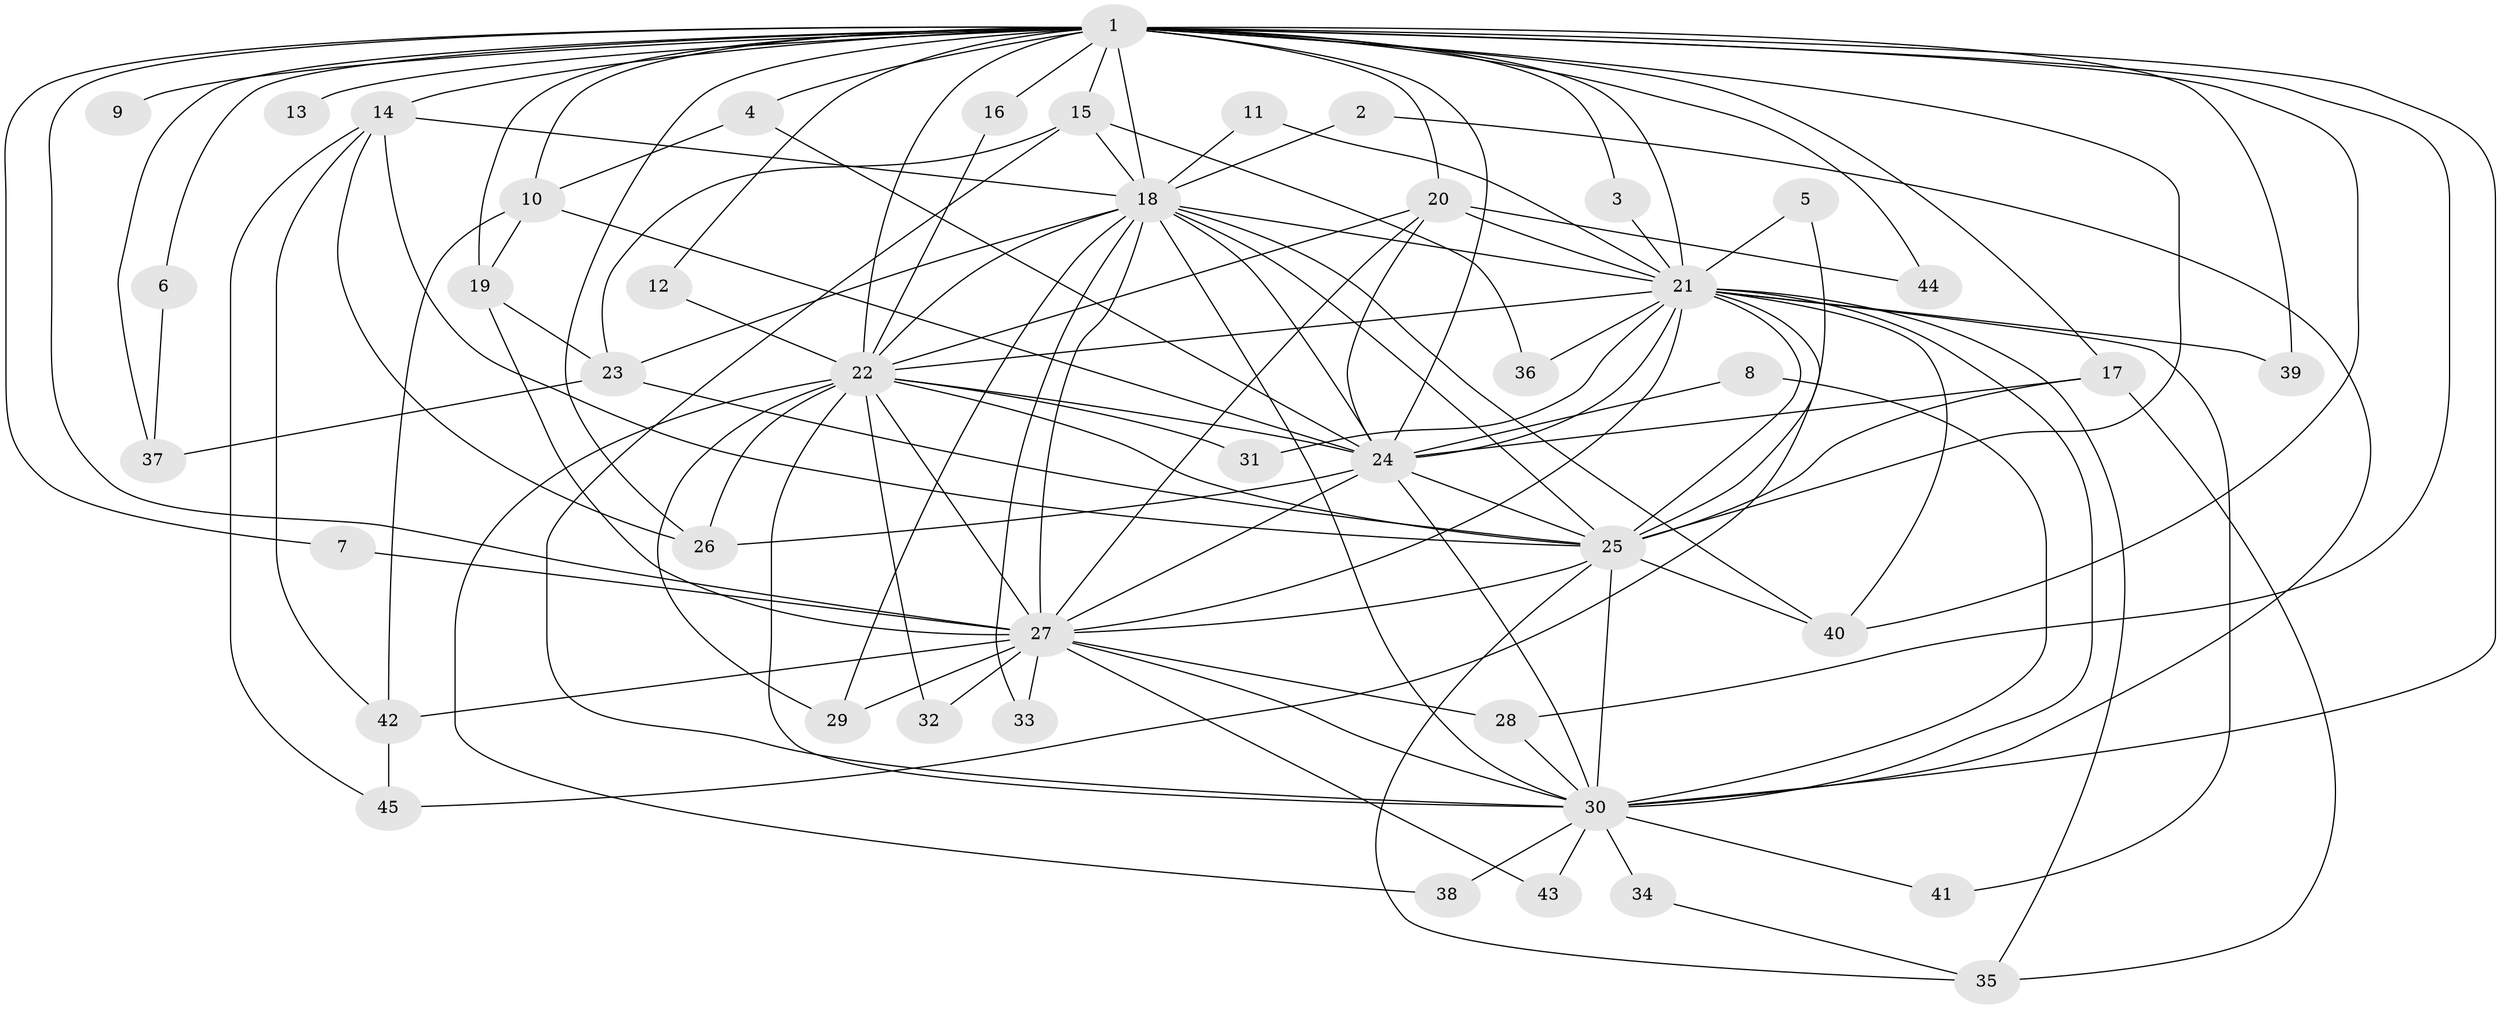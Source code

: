 // original degree distribution, {11: 0.011111111111111112, 27: 0.011111111111111112, 25: 0.011111111111111112, 17: 0.022222222222222223, 18: 0.011111111111111112, 20: 0.022222222222222223, 23: 0.011111111111111112, 16: 0.011111111111111112, 4: 0.17777777777777778, 2: 0.5111111111111111, 5: 0.011111111111111112, 3: 0.17777777777777778, 7: 0.011111111111111112}
// Generated by graph-tools (version 1.1) at 2025/25/03/09/25 03:25:49]
// undirected, 45 vertices, 119 edges
graph export_dot {
graph [start="1"]
  node [color=gray90,style=filled];
  1;
  2;
  3;
  4;
  5;
  6;
  7;
  8;
  9;
  10;
  11;
  12;
  13;
  14;
  15;
  16;
  17;
  18;
  19;
  20;
  21;
  22;
  23;
  24;
  25;
  26;
  27;
  28;
  29;
  30;
  31;
  32;
  33;
  34;
  35;
  36;
  37;
  38;
  39;
  40;
  41;
  42;
  43;
  44;
  45;
  1 -- 3 [weight=1.0];
  1 -- 4 [weight=1.0];
  1 -- 6 [weight=1.0];
  1 -- 7 [weight=1.0];
  1 -- 9 [weight=2.0];
  1 -- 10 [weight=1.0];
  1 -- 12 [weight=1.0];
  1 -- 13 [weight=2.0];
  1 -- 14 [weight=1.0];
  1 -- 15 [weight=1.0];
  1 -- 16 [weight=2.0];
  1 -- 17 [weight=1.0];
  1 -- 18 [weight=4.0];
  1 -- 19 [weight=1.0];
  1 -- 20 [weight=1.0];
  1 -- 21 [weight=4.0];
  1 -- 22 [weight=4.0];
  1 -- 24 [weight=3.0];
  1 -- 25 [weight=4.0];
  1 -- 26 [weight=1.0];
  1 -- 27 [weight=4.0];
  1 -- 28 [weight=1.0];
  1 -- 30 [weight=3.0];
  1 -- 37 [weight=2.0];
  1 -- 39 [weight=1.0];
  1 -- 40 [weight=1.0];
  1 -- 44 [weight=1.0];
  2 -- 18 [weight=1.0];
  2 -- 30 [weight=1.0];
  3 -- 21 [weight=1.0];
  4 -- 10 [weight=1.0];
  4 -- 24 [weight=1.0];
  5 -- 21 [weight=1.0];
  5 -- 25 [weight=1.0];
  6 -- 37 [weight=1.0];
  7 -- 27 [weight=1.0];
  8 -- 24 [weight=1.0];
  8 -- 30 [weight=1.0];
  10 -- 19 [weight=1.0];
  10 -- 24 [weight=1.0];
  10 -- 42 [weight=1.0];
  11 -- 18 [weight=1.0];
  11 -- 21 [weight=1.0];
  12 -- 22 [weight=1.0];
  14 -- 18 [weight=1.0];
  14 -- 25 [weight=2.0];
  14 -- 26 [weight=1.0];
  14 -- 42 [weight=1.0];
  14 -- 45 [weight=1.0];
  15 -- 18 [weight=1.0];
  15 -- 23 [weight=1.0];
  15 -- 30 [weight=1.0];
  15 -- 36 [weight=1.0];
  16 -- 22 [weight=1.0];
  17 -- 24 [weight=1.0];
  17 -- 25 [weight=1.0];
  17 -- 35 [weight=1.0];
  18 -- 21 [weight=1.0];
  18 -- 22 [weight=1.0];
  18 -- 23 [weight=1.0];
  18 -- 24 [weight=1.0];
  18 -- 25 [weight=1.0];
  18 -- 27 [weight=1.0];
  18 -- 29 [weight=1.0];
  18 -- 30 [weight=1.0];
  18 -- 33 [weight=1.0];
  18 -- 40 [weight=1.0];
  19 -- 23 [weight=1.0];
  19 -- 27 [weight=1.0];
  20 -- 21 [weight=1.0];
  20 -- 22 [weight=1.0];
  20 -- 24 [weight=1.0];
  20 -- 27 [weight=1.0];
  20 -- 44 [weight=1.0];
  21 -- 22 [weight=1.0];
  21 -- 24 [weight=2.0];
  21 -- 25 [weight=1.0];
  21 -- 27 [weight=2.0];
  21 -- 30 [weight=2.0];
  21 -- 31 [weight=1.0];
  21 -- 35 [weight=1.0];
  21 -- 36 [weight=1.0];
  21 -- 39 [weight=1.0];
  21 -- 40 [weight=1.0];
  21 -- 41 [weight=1.0];
  21 -- 45 [weight=1.0];
  22 -- 24 [weight=2.0];
  22 -- 25 [weight=3.0];
  22 -- 26 [weight=2.0];
  22 -- 27 [weight=2.0];
  22 -- 29 [weight=2.0];
  22 -- 30 [weight=2.0];
  22 -- 31 [weight=1.0];
  22 -- 32 [weight=1.0];
  22 -- 38 [weight=1.0];
  23 -- 25 [weight=1.0];
  23 -- 37 [weight=1.0];
  24 -- 25 [weight=2.0];
  24 -- 26 [weight=1.0];
  24 -- 27 [weight=2.0];
  24 -- 30 [weight=1.0];
  25 -- 27 [weight=1.0];
  25 -- 30 [weight=1.0];
  25 -- 35 [weight=1.0];
  25 -- 40 [weight=1.0];
  27 -- 28 [weight=2.0];
  27 -- 29 [weight=1.0];
  27 -- 30 [weight=2.0];
  27 -- 32 [weight=1.0];
  27 -- 33 [weight=1.0];
  27 -- 42 [weight=1.0];
  27 -- 43 [weight=1.0];
  28 -- 30 [weight=1.0];
  30 -- 34 [weight=1.0];
  30 -- 38 [weight=1.0];
  30 -- 41 [weight=1.0];
  30 -- 43 [weight=1.0];
  34 -- 35 [weight=1.0];
  42 -- 45 [weight=1.0];
}

